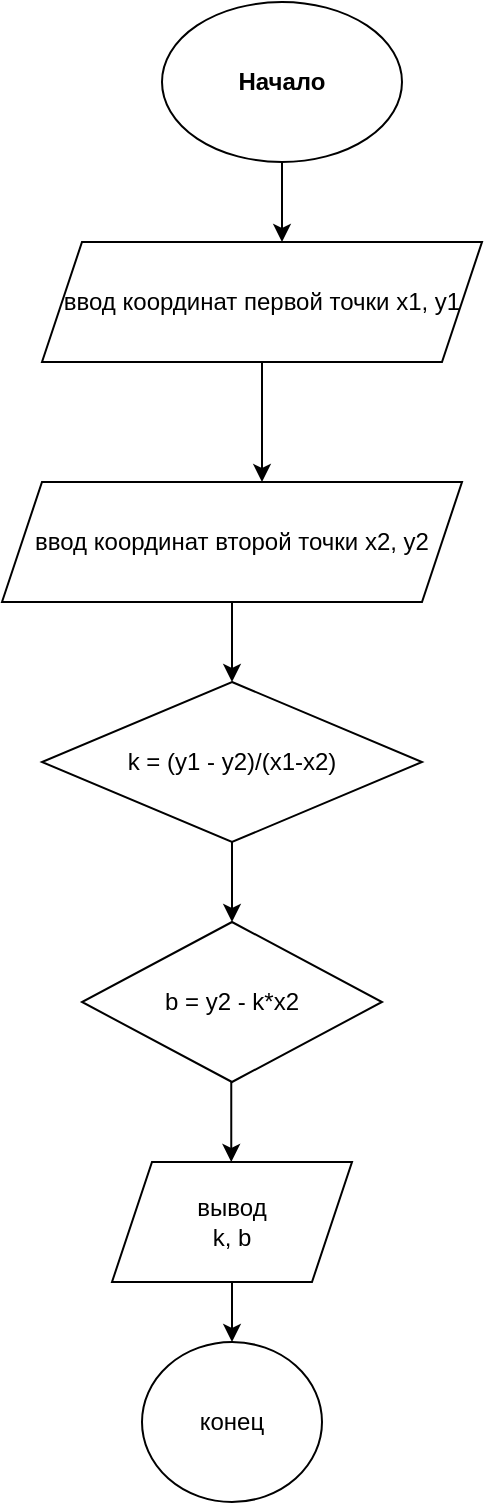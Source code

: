 <mxfile version="16.6.4" type="github"><diagram id="6S4kiwlFQv_nzFeCMZdm" name="Page-1"><mxGraphModel dx="769" dy="399" grid="1" gridSize="10" guides="1" tooltips="1" connect="1" arrows="1" fold="1" page="1" pageScale="1" pageWidth="827" pageHeight="1169" math="0" shadow="0"><root><mxCell id="0"/><mxCell id="1" parent="0"/><mxCell id="XYthWrCe0z_VZGPjGsB6-1" value="&lt;b&gt;Начало&lt;/b&gt;" style="ellipse;whiteSpace=wrap;html=1;" vertex="1" parent="1"><mxGeometry x="330" y="20" width="120" height="80" as="geometry"/></mxCell><mxCell id="XYthWrCe0z_VZGPjGsB6-2" value="" style="endArrow=classic;html=1;rounded=0;" edge="1" parent="1" source="XYthWrCe0z_VZGPjGsB6-1"><mxGeometry width="50" height="50" relative="1" as="geometry"><mxPoint x="390" y="120" as="sourcePoint"/><mxPoint x="390" y="140" as="targetPoint"/></mxGeometry></mxCell><mxCell id="XYthWrCe0z_VZGPjGsB6-3" value="ввод координат первой точки x1, y1" style="shape=parallelogram;perimeter=parallelogramPerimeter;whiteSpace=wrap;html=1;fixedSize=1;" vertex="1" parent="1"><mxGeometry x="270" y="140" width="220" height="60" as="geometry"/></mxCell><mxCell id="XYthWrCe0z_VZGPjGsB6-6" value="" style="endArrow=classic;html=1;rounded=0;exitX=0.5;exitY=1;exitDx=0;exitDy=0;" edge="1" parent="1" source="XYthWrCe0z_VZGPjGsB6-3"><mxGeometry width="50" height="50" relative="1" as="geometry"><mxPoint x="380" y="210" as="sourcePoint"/><mxPoint x="380" y="260" as="targetPoint"/></mxGeometry></mxCell><mxCell id="XYthWrCe0z_VZGPjGsB6-7" value="ввод координат второй точки x2, y2" style="shape=parallelogram;perimeter=parallelogramPerimeter;whiteSpace=wrap;html=1;fixedSize=1;" vertex="1" parent="1"><mxGeometry x="250" y="260" width="230" height="60" as="geometry"/></mxCell><mxCell id="XYthWrCe0z_VZGPjGsB6-9" value="" style="endArrow=classic;html=1;rounded=0;exitX=0.5;exitY=1;exitDx=0;exitDy=0;" edge="1" parent="1" source="XYthWrCe0z_VZGPjGsB6-7"><mxGeometry width="50" height="50" relative="1" as="geometry"><mxPoint x="390" y="290" as="sourcePoint"/><mxPoint x="365" y="360" as="targetPoint"/></mxGeometry></mxCell><mxCell id="XYthWrCe0z_VZGPjGsB6-10" value="k = (y1 - y2)/(x1-x2)" style="rhombus;whiteSpace=wrap;html=1;" vertex="1" parent="1"><mxGeometry x="270" y="360" width="190" height="80" as="geometry"/></mxCell><mxCell id="XYthWrCe0z_VZGPjGsB6-11" value="" style="endArrow=classic;html=1;rounded=0;exitX=0.5;exitY=1;exitDx=0;exitDy=0;" edge="1" parent="1" source="XYthWrCe0z_VZGPjGsB6-10"><mxGeometry width="50" height="50" relative="1" as="geometry"><mxPoint x="220" y="550" as="sourcePoint"/><mxPoint x="365" y="480" as="targetPoint"/></mxGeometry></mxCell><mxCell id="XYthWrCe0z_VZGPjGsB6-12" value="b = y2 - k*x2" style="rhombus;whiteSpace=wrap;html=1;" vertex="1" parent="1"><mxGeometry x="290" y="480" width="150" height="80" as="geometry"/></mxCell><mxCell id="XYthWrCe0z_VZGPjGsB6-13" value="" style="endArrow=classic;html=1;rounded=0;" edge="1" parent="1"><mxGeometry width="50" height="50" relative="1" as="geometry"><mxPoint x="364.63" y="560" as="sourcePoint"/><mxPoint x="364.63" y="600" as="targetPoint"/></mxGeometry></mxCell><mxCell id="XYthWrCe0z_VZGPjGsB6-14" value="вывод&lt;br&gt;k, b" style="shape=parallelogram;perimeter=parallelogramPerimeter;whiteSpace=wrap;html=1;fixedSize=1;" vertex="1" parent="1"><mxGeometry x="305" y="600" width="120" height="60" as="geometry"/></mxCell><mxCell id="XYthWrCe0z_VZGPjGsB6-15" value="" style="endArrow=classic;html=1;rounded=0;exitX=0.5;exitY=1;exitDx=0;exitDy=0;" edge="1" parent="1" source="XYthWrCe0z_VZGPjGsB6-14"><mxGeometry width="50" height="50" relative="1" as="geometry"><mxPoint x="340" y="670" as="sourcePoint"/><mxPoint x="365" y="690" as="targetPoint"/></mxGeometry></mxCell><mxCell id="XYthWrCe0z_VZGPjGsB6-16" value="конец" style="ellipse;whiteSpace=wrap;html=1;" vertex="1" parent="1"><mxGeometry x="320" y="690" width="90" height="80" as="geometry"/></mxCell></root></mxGraphModel></diagram></mxfile>